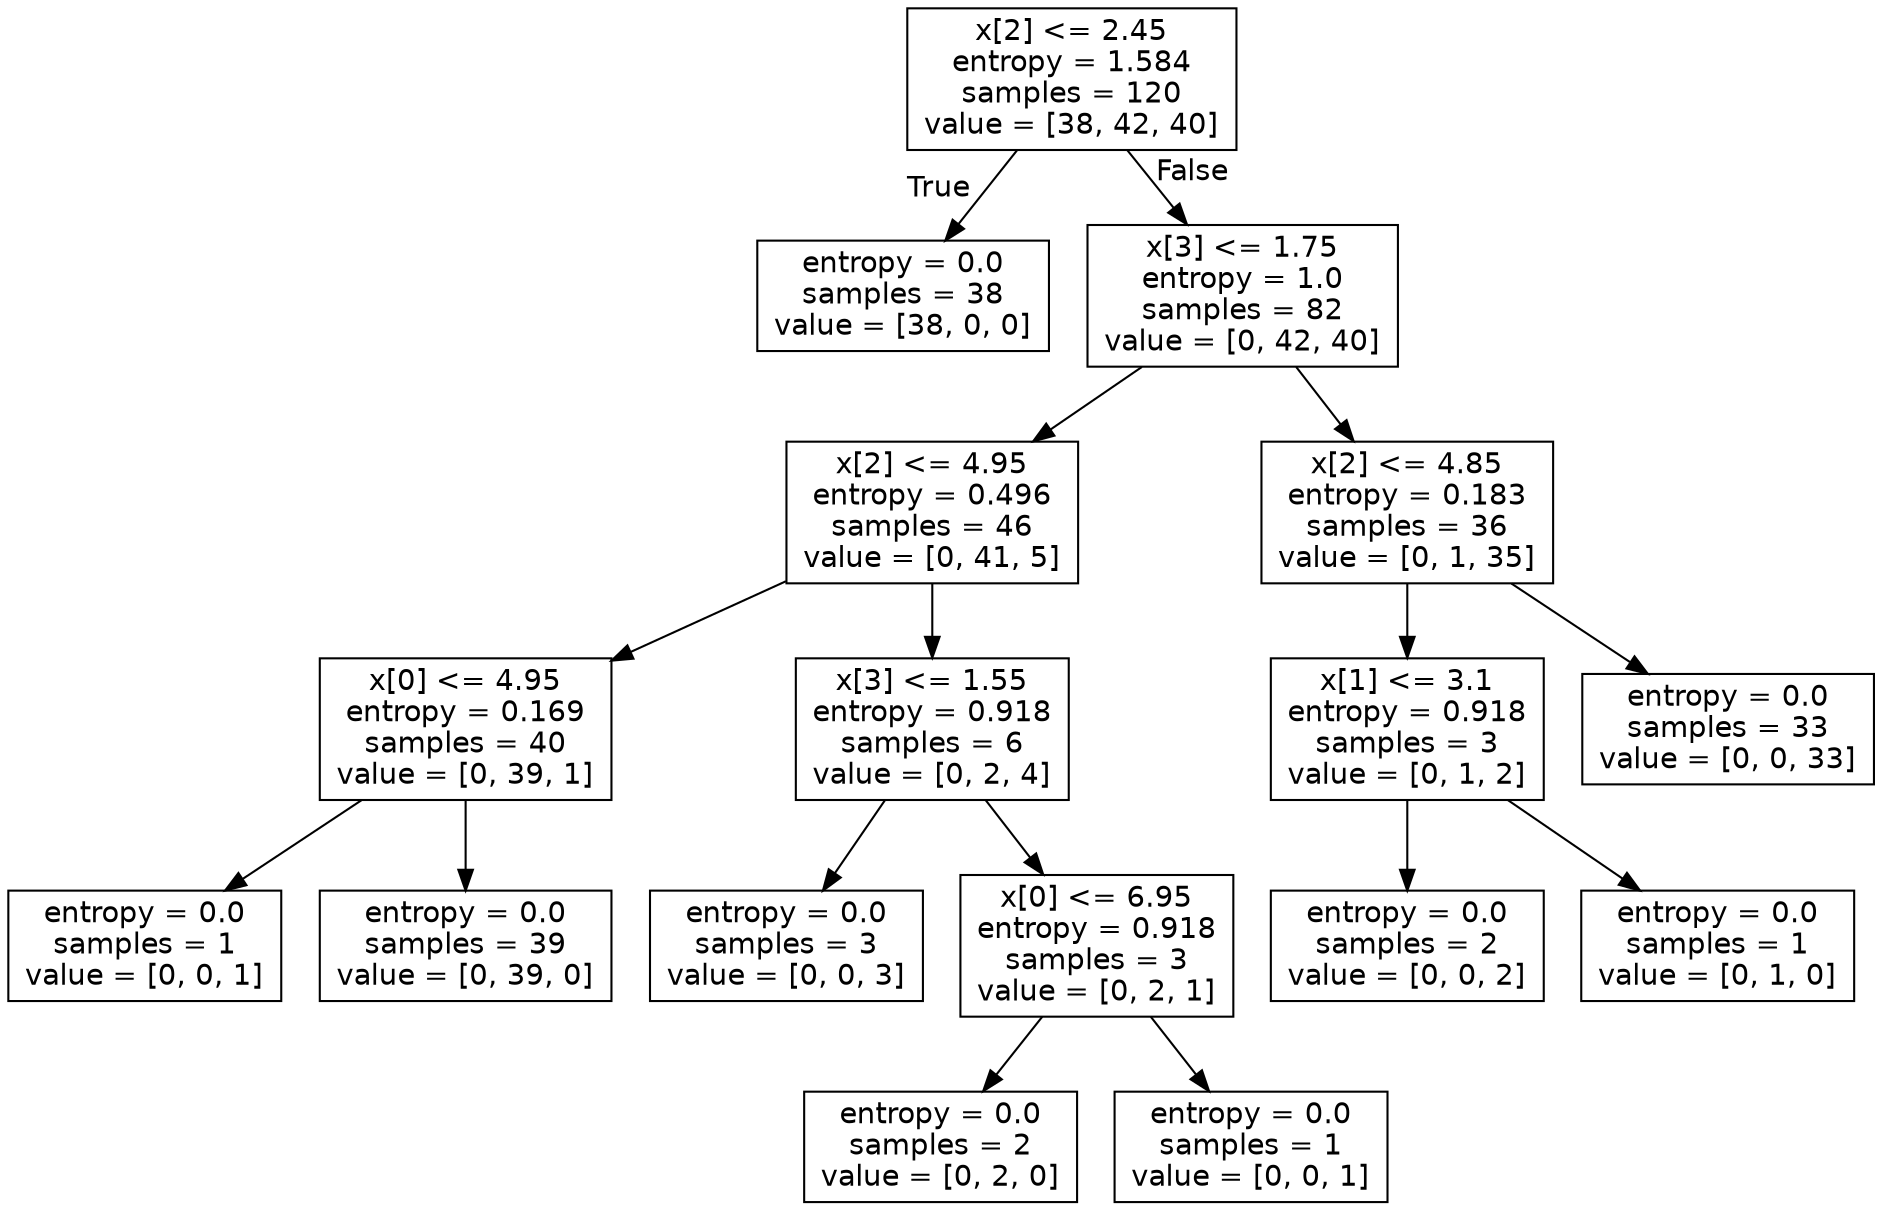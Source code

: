 digraph Tree {
node [shape=box, fontname="helvetica"] ;
edge [fontname="helvetica"] ;
0 [label="x[2] <= 2.45\nentropy = 1.584\nsamples = 120\nvalue = [38, 42, 40]"] ;
1 [label="entropy = 0.0\nsamples = 38\nvalue = [38, 0, 0]"] ;
0 -> 1 [labeldistance=2.5, labelangle=45, headlabel="True"] ;
2 [label="x[3] <= 1.75\nentropy = 1.0\nsamples = 82\nvalue = [0, 42, 40]"] ;
0 -> 2 [labeldistance=2.5, labelangle=-45, headlabel="False"] ;
3 [label="x[2] <= 4.95\nentropy = 0.496\nsamples = 46\nvalue = [0, 41, 5]"] ;
2 -> 3 ;
4 [label="x[0] <= 4.95\nentropy = 0.169\nsamples = 40\nvalue = [0, 39, 1]"] ;
3 -> 4 ;
5 [label="entropy = 0.0\nsamples = 1\nvalue = [0, 0, 1]"] ;
4 -> 5 ;
6 [label="entropy = 0.0\nsamples = 39\nvalue = [0, 39, 0]"] ;
4 -> 6 ;
7 [label="x[3] <= 1.55\nentropy = 0.918\nsamples = 6\nvalue = [0, 2, 4]"] ;
3 -> 7 ;
8 [label="entropy = 0.0\nsamples = 3\nvalue = [0, 0, 3]"] ;
7 -> 8 ;
9 [label="x[0] <= 6.95\nentropy = 0.918\nsamples = 3\nvalue = [0, 2, 1]"] ;
7 -> 9 ;
10 [label="entropy = 0.0\nsamples = 2\nvalue = [0, 2, 0]"] ;
9 -> 10 ;
11 [label="entropy = 0.0\nsamples = 1\nvalue = [0, 0, 1]"] ;
9 -> 11 ;
12 [label="x[2] <= 4.85\nentropy = 0.183\nsamples = 36\nvalue = [0, 1, 35]"] ;
2 -> 12 ;
13 [label="x[1] <= 3.1\nentropy = 0.918\nsamples = 3\nvalue = [0, 1, 2]"] ;
12 -> 13 ;
14 [label="entropy = 0.0\nsamples = 2\nvalue = [0, 0, 2]"] ;
13 -> 14 ;
15 [label="entropy = 0.0\nsamples = 1\nvalue = [0, 1, 0]"] ;
13 -> 15 ;
16 [label="entropy = 0.0\nsamples = 33\nvalue = [0, 0, 33]"] ;
12 -> 16 ;
}